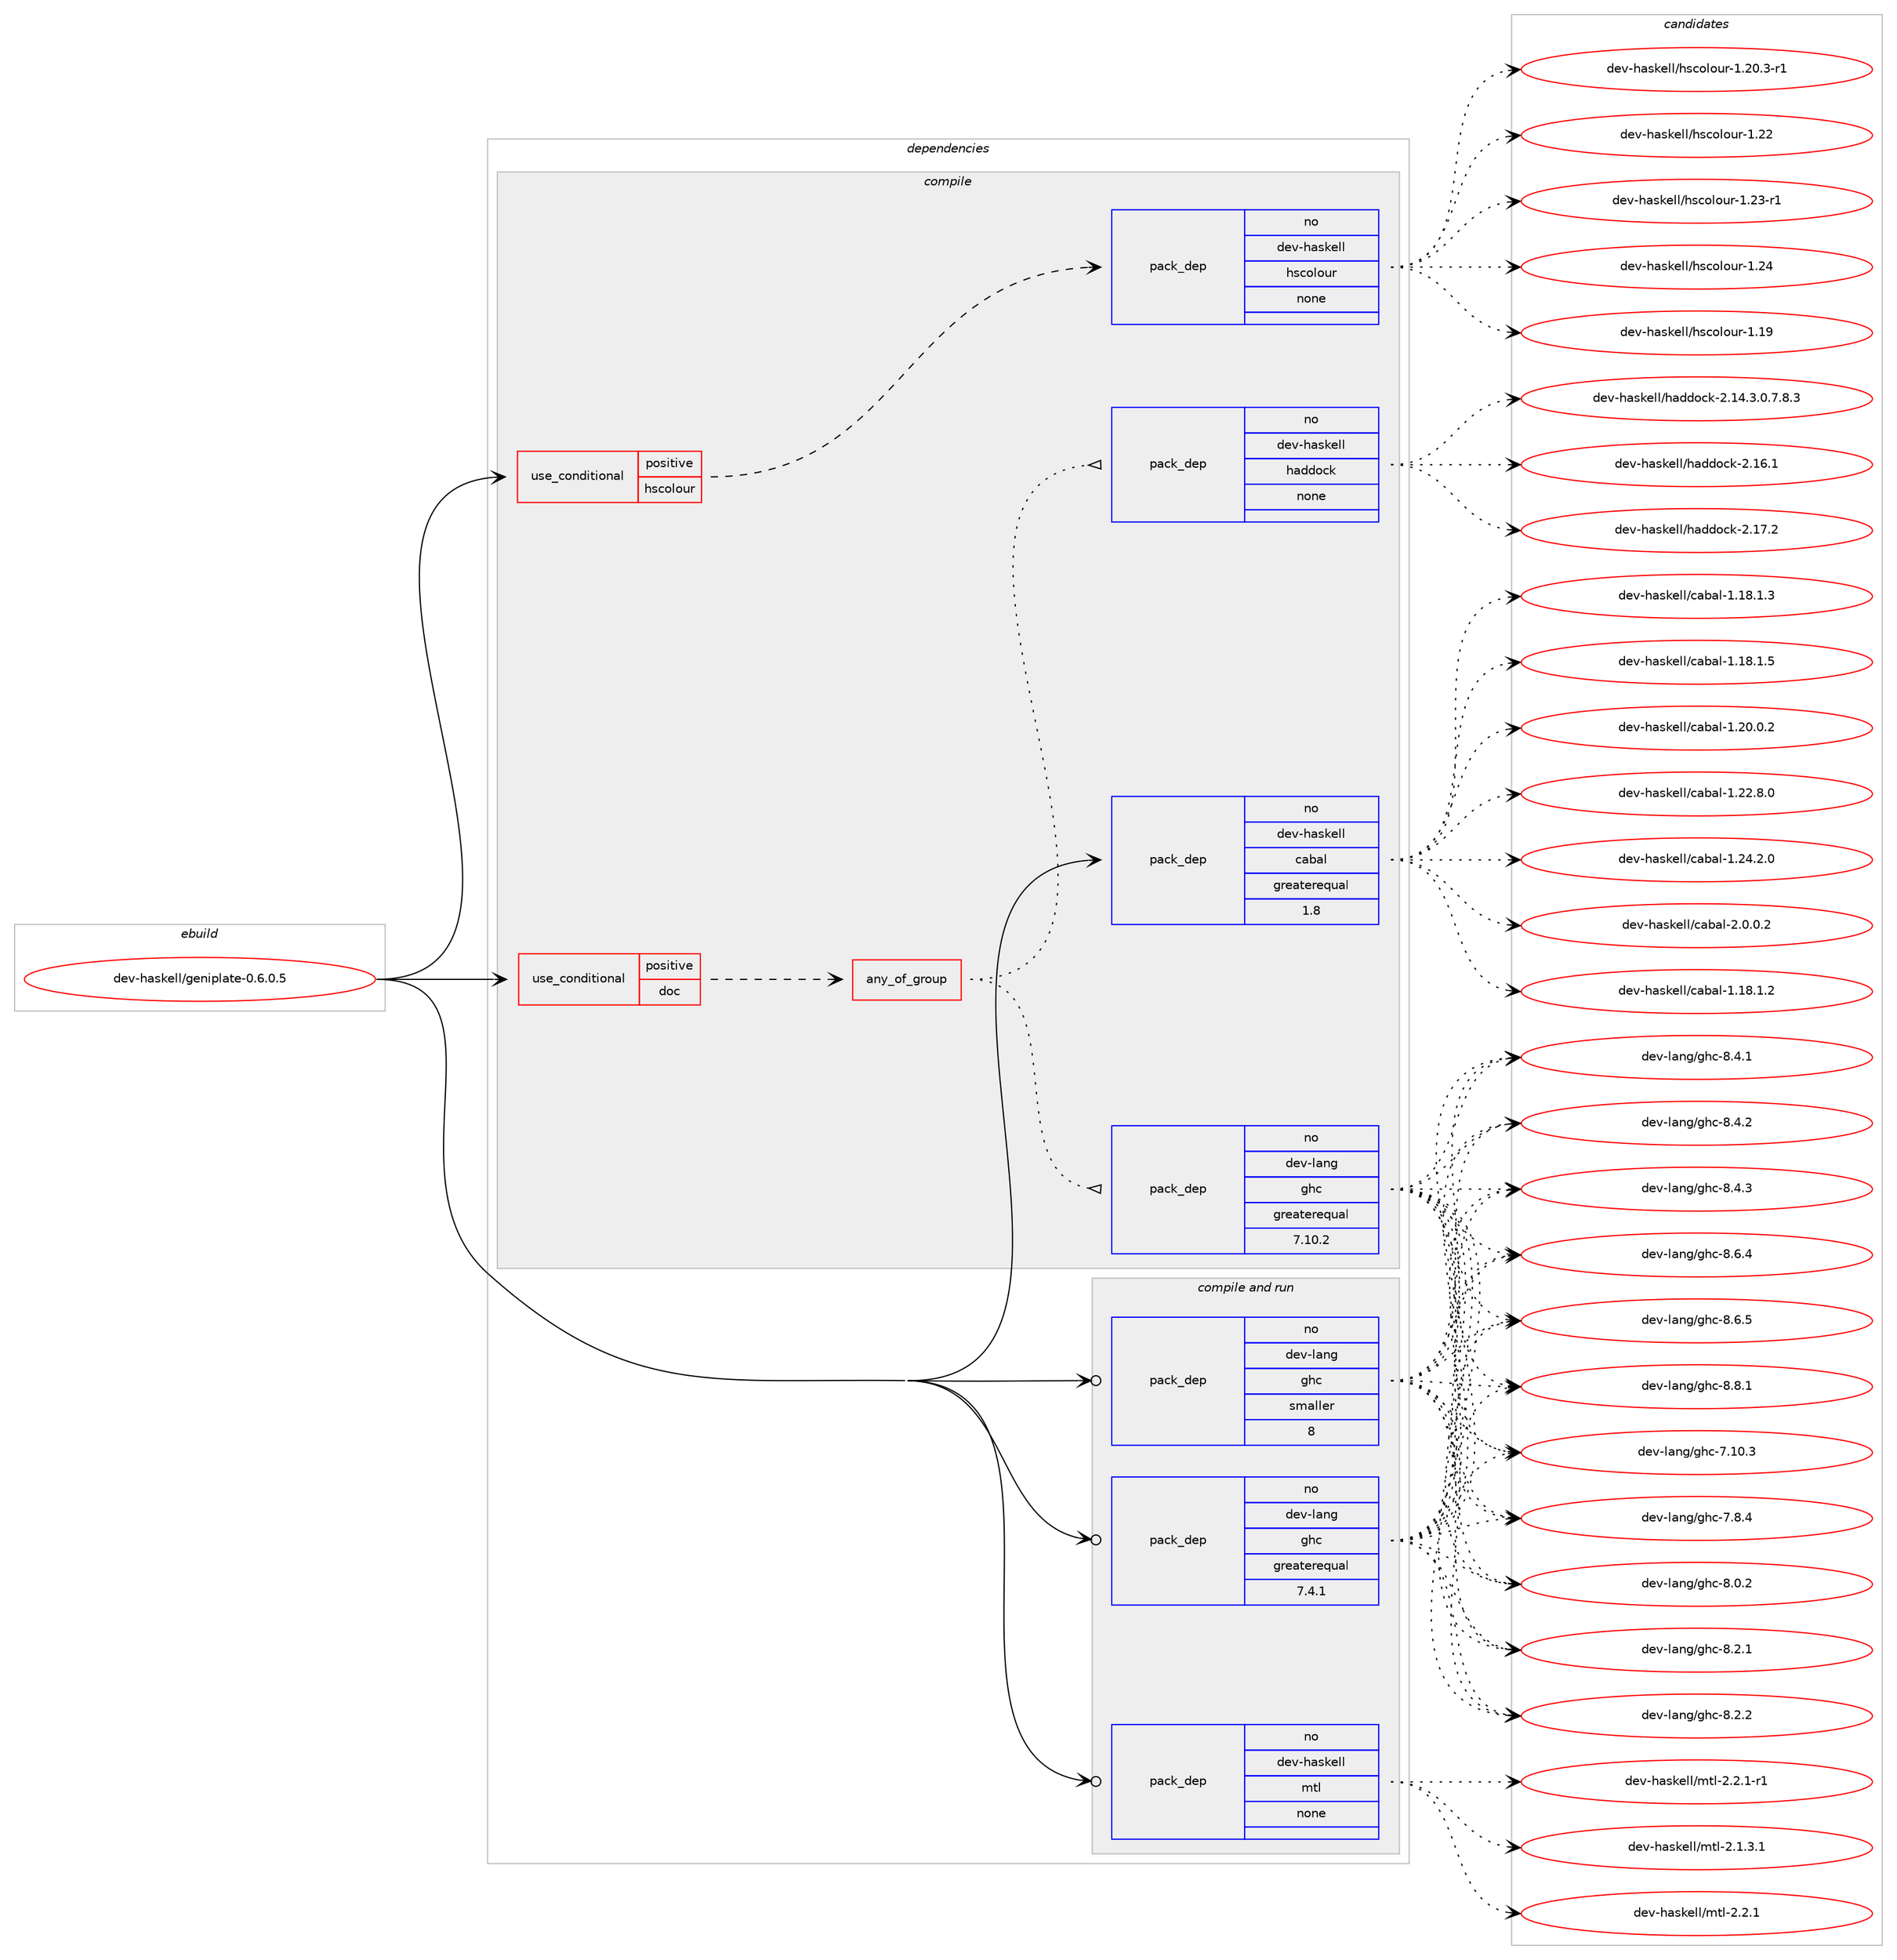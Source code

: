 digraph prolog {

# *************
# Graph options
# *************

newrank=true;
concentrate=true;
compound=true;
graph [rankdir=LR,fontname=Helvetica,fontsize=10,ranksep=1.5];#, ranksep=2.5, nodesep=0.2];
edge  [arrowhead=vee];
node  [fontname=Helvetica,fontsize=10];

# **********
# The ebuild
# **********

subgraph cluster_leftcol {
color=gray;
rank=same;
label=<<i>ebuild</i>>;
id [label="dev-haskell/geniplate-0.6.0.5", color=red, width=4, href="../dev-haskell/geniplate-0.6.0.5.svg"];
}

# ****************
# The dependencies
# ****************

subgraph cluster_midcol {
color=gray;
label=<<i>dependencies</i>>;
subgraph cluster_compile {
fillcolor="#eeeeee";
style=filled;
label=<<i>compile</i>>;
subgraph cond125789 {
dependency532962 [label=<<TABLE BORDER="0" CELLBORDER="1" CELLSPACING="0" CELLPADDING="4"><TR><TD ROWSPAN="3" CELLPADDING="10">use_conditional</TD></TR><TR><TD>positive</TD></TR><TR><TD>doc</TD></TR></TABLE>>, shape=none, color=red];
subgraph any9870 {
dependency532963 [label=<<TABLE BORDER="0" CELLBORDER="1" CELLSPACING="0" CELLPADDING="4"><TR><TD CELLPADDING="10">any_of_group</TD></TR></TABLE>>, shape=none, color=red];subgraph pack396946 {
dependency532964 [label=<<TABLE BORDER="0" CELLBORDER="1" CELLSPACING="0" CELLPADDING="4" WIDTH="220"><TR><TD ROWSPAN="6" CELLPADDING="30">pack_dep</TD></TR><TR><TD WIDTH="110">no</TD></TR><TR><TD>dev-haskell</TD></TR><TR><TD>haddock</TD></TR><TR><TD>none</TD></TR><TR><TD></TD></TR></TABLE>>, shape=none, color=blue];
}
dependency532963:e -> dependency532964:w [weight=20,style="dotted",arrowhead="oinv"];
subgraph pack396947 {
dependency532965 [label=<<TABLE BORDER="0" CELLBORDER="1" CELLSPACING="0" CELLPADDING="4" WIDTH="220"><TR><TD ROWSPAN="6" CELLPADDING="30">pack_dep</TD></TR><TR><TD WIDTH="110">no</TD></TR><TR><TD>dev-lang</TD></TR><TR><TD>ghc</TD></TR><TR><TD>greaterequal</TD></TR><TR><TD>7.10.2</TD></TR></TABLE>>, shape=none, color=blue];
}
dependency532963:e -> dependency532965:w [weight=20,style="dotted",arrowhead="oinv"];
}
dependency532962:e -> dependency532963:w [weight=20,style="dashed",arrowhead="vee"];
}
id:e -> dependency532962:w [weight=20,style="solid",arrowhead="vee"];
subgraph cond125790 {
dependency532966 [label=<<TABLE BORDER="0" CELLBORDER="1" CELLSPACING="0" CELLPADDING="4"><TR><TD ROWSPAN="3" CELLPADDING="10">use_conditional</TD></TR><TR><TD>positive</TD></TR><TR><TD>hscolour</TD></TR></TABLE>>, shape=none, color=red];
subgraph pack396948 {
dependency532967 [label=<<TABLE BORDER="0" CELLBORDER="1" CELLSPACING="0" CELLPADDING="4" WIDTH="220"><TR><TD ROWSPAN="6" CELLPADDING="30">pack_dep</TD></TR><TR><TD WIDTH="110">no</TD></TR><TR><TD>dev-haskell</TD></TR><TR><TD>hscolour</TD></TR><TR><TD>none</TD></TR><TR><TD></TD></TR></TABLE>>, shape=none, color=blue];
}
dependency532966:e -> dependency532967:w [weight=20,style="dashed",arrowhead="vee"];
}
id:e -> dependency532966:w [weight=20,style="solid",arrowhead="vee"];
subgraph pack396949 {
dependency532968 [label=<<TABLE BORDER="0" CELLBORDER="1" CELLSPACING="0" CELLPADDING="4" WIDTH="220"><TR><TD ROWSPAN="6" CELLPADDING="30">pack_dep</TD></TR><TR><TD WIDTH="110">no</TD></TR><TR><TD>dev-haskell</TD></TR><TR><TD>cabal</TD></TR><TR><TD>greaterequal</TD></TR><TR><TD>1.8</TD></TR></TABLE>>, shape=none, color=blue];
}
id:e -> dependency532968:w [weight=20,style="solid",arrowhead="vee"];
}
subgraph cluster_compileandrun {
fillcolor="#eeeeee";
style=filled;
label=<<i>compile and run</i>>;
subgraph pack396950 {
dependency532969 [label=<<TABLE BORDER="0" CELLBORDER="1" CELLSPACING="0" CELLPADDING="4" WIDTH="220"><TR><TD ROWSPAN="6" CELLPADDING="30">pack_dep</TD></TR><TR><TD WIDTH="110">no</TD></TR><TR><TD>dev-haskell</TD></TR><TR><TD>mtl</TD></TR><TR><TD>none</TD></TR><TR><TD></TD></TR></TABLE>>, shape=none, color=blue];
}
id:e -> dependency532969:w [weight=20,style="solid",arrowhead="odotvee"];
subgraph pack396951 {
dependency532970 [label=<<TABLE BORDER="0" CELLBORDER="1" CELLSPACING="0" CELLPADDING="4" WIDTH="220"><TR><TD ROWSPAN="6" CELLPADDING="30">pack_dep</TD></TR><TR><TD WIDTH="110">no</TD></TR><TR><TD>dev-lang</TD></TR><TR><TD>ghc</TD></TR><TR><TD>greaterequal</TD></TR><TR><TD>7.4.1</TD></TR></TABLE>>, shape=none, color=blue];
}
id:e -> dependency532970:w [weight=20,style="solid",arrowhead="odotvee"];
subgraph pack396952 {
dependency532971 [label=<<TABLE BORDER="0" CELLBORDER="1" CELLSPACING="0" CELLPADDING="4" WIDTH="220"><TR><TD ROWSPAN="6" CELLPADDING="30">pack_dep</TD></TR><TR><TD WIDTH="110">no</TD></TR><TR><TD>dev-lang</TD></TR><TR><TD>ghc</TD></TR><TR><TD>smaller</TD></TR><TR><TD>8</TD></TR></TABLE>>, shape=none, color=blue];
}
id:e -> dependency532971:w [weight=20,style="solid",arrowhead="odotvee"];
}
subgraph cluster_run {
fillcolor="#eeeeee";
style=filled;
label=<<i>run</i>>;
}
}

# **************
# The candidates
# **************

subgraph cluster_choices {
rank=same;
color=gray;
label=<<i>candidates</i>>;

subgraph choice396946 {
color=black;
nodesep=1;
choice1001011184510497115107101108108471049710010011199107455046495246514648465546564651 [label="dev-haskell/haddock-2.14.3.0.7.8.3", color=red, width=4,href="../dev-haskell/haddock-2.14.3.0.7.8.3.svg"];
choice100101118451049711510710110810847104971001001119910745504649544649 [label="dev-haskell/haddock-2.16.1", color=red, width=4,href="../dev-haskell/haddock-2.16.1.svg"];
choice100101118451049711510710110810847104971001001119910745504649554650 [label="dev-haskell/haddock-2.17.2", color=red, width=4,href="../dev-haskell/haddock-2.17.2.svg"];
dependency532964:e -> choice1001011184510497115107101108108471049710010011199107455046495246514648465546564651:w [style=dotted,weight="100"];
dependency532964:e -> choice100101118451049711510710110810847104971001001119910745504649544649:w [style=dotted,weight="100"];
dependency532964:e -> choice100101118451049711510710110810847104971001001119910745504649554650:w [style=dotted,weight="100"];
}
subgraph choice396947 {
color=black;
nodesep=1;
choice1001011184510897110103471031049945554649484651 [label="dev-lang/ghc-7.10.3", color=red, width=4,href="../dev-lang/ghc-7.10.3.svg"];
choice10010111845108971101034710310499455546564652 [label="dev-lang/ghc-7.8.4", color=red, width=4,href="../dev-lang/ghc-7.8.4.svg"];
choice10010111845108971101034710310499455646484650 [label="dev-lang/ghc-8.0.2", color=red, width=4,href="../dev-lang/ghc-8.0.2.svg"];
choice10010111845108971101034710310499455646504649 [label="dev-lang/ghc-8.2.1", color=red, width=4,href="../dev-lang/ghc-8.2.1.svg"];
choice10010111845108971101034710310499455646504650 [label="dev-lang/ghc-8.2.2", color=red, width=4,href="../dev-lang/ghc-8.2.2.svg"];
choice10010111845108971101034710310499455646524649 [label="dev-lang/ghc-8.4.1", color=red, width=4,href="../dev-lang/ghc-8.4.1.svg"];
choice10010111845108971101034710310499455646524650 [label="dev-lang/ghc-8.4.2", color=red, width=4,href="../dev-lang/ghc-8.4.2.svg"];
choice10010111845108971101034710310499455646524651 [label="dev-lang/ghc-8.4.3", color=red, width=4,href="../dev-lang/ghc-8.4.3.svg"];
choice10010111845108971101034710310499455646544652 [label="dev-lang/ghc-8.6.4", color=red, width=4,href="../dev-lang/ghc-8.6.4.svg"];
choice10010111845108971101034710310499455646544653 [label="dev-lang/ghc-8.6.5", color=red, width=4,href="../dev-lang/ghc-8.6.5.svg"];
choice10010111845108971101034710310499455646564649 [label="dev-lang/ghc-8.8.1", color=red, width=4,href="../dev-lang/ghc-8.8.1.svg"];
dependency532965:e -> choice1001011184510897110103471031049945554649484651:w [style=dotted,weight="100"];
dependency532965:e -> choice10010111845108971101034710310499455546564652:w [style=dotted,weight="100"];
dependency532965:e -> choice10010111845108971101034710310499455646484650:w [style=dotted,weight="100"];
dependency532965:e -> choice10010111845108971101034710310499455646504649:w [style=dotted,weight="100"];
dependency532965:e -> choice10010111845108971101034710310499455646504650:w [style=dotted,weight="100"];
dependency532965:e -> choice10010111845108971101034710310499455646524649:w [style=dotted,weight="100"];
dependency532965:e -> choice10010111845108971101034710310499455646524650:w [style=dotted,weight="100"];
dependency532965:e -> choice10010111845108971101034710310499455646524651:w [style=dotted,weight="100"];
dependency532965:e -> choice10010111845108971101034710310499455646544652:w [style=dotted,weight="100"];
dependency532965:e -> choice10010111845108971101034710310499455646544653:w [style=dotted,weight="100"];
dependency532965:e -> choice10010111845108971101034710310499455646564649:w [style=dotted,weight="100"];
}
subgraph choice396948 {
color=black;
nodesep=1;
choice100101118451049711510710110810847104115991111081111171144549464957 [label="dev-haskell/hscolour-1.19", color=red, width=4,href="../dev-haskell/hscolour-1.19.svg"];
choice10010111845104971151071011081084710411599111108111117114454946504846514511449 [label="dev-haskell/hscolour-1.20.3-r1", color=red, width=4,href="../dev-haskell/hscolour-1.20.3-r1.svg"];
choice100101118451049711510710110810847104115991111081111171144549465050 [label="dev-haskell/hscolour-1.22", color=red, width=4,href="../dev-haskell/hscolour-1.22.svg"];
choice1001011184510497115107101108108471041159911110811111711445494650514511449 [label="dev-haskell/hscolour-1.23-r1", color=red, width=4,href="../dev-haskell/hscolour-1.23-r1.svg"];
choice100101118451049711510710110810847104115991111081111171144549465052 [label="dev-haskell/hscolour-1.24", color=red, width=4,href="../dev-haskell/hscolour-1.24.svg"];
dependency532967:e -> choice100101118451049711510710110810847104115991111081111171144549464957:w [style=dotted,weight="100"];
dependency532967:e -> choice10010111845104971151071011081084710411599111108111117114454946504846514511449:w [style=dotted,weight="100"];
dependency532967:e -> choice100101118451049711510710110810847104115991111081111171144549465050:w [style=dotted,weight="100"];
dependency532967:e -> choice1001011184510497115107101108108471041159911110811111711445494650514511449:w [style=dotted,weight="100"];
dependency532967:e -> choice100101118451049711510710110810847104115991111081111171144549465052:w [style=dotted,weight="100"];
}
subgraph choice396949 {
color=black;
nodesep=1;
choice10010111845104971151071011081084799979897108454946495646494650 [label="dev-haskell/cabal-1.18.1.2", color=red, width=4,href="../dev-haskell/cabal-1.18.1.2.svg"];
choice10010111845104971151071011081084799979897108454946495646494651 [label="dev-haskell/cabal-1.18.1.3", color=red, width=4,href="../dev-haskell/cabal-1.18.1.3.svg"];
choice10010111845104971151071011081084799979897108454946495646494653 [label="dev-haskell/cabal-1.18.1.5", color=red, width=4,href="../dev-haskell/cabal-1.18.1.5.svg"];
choice10010111845104971151071011081084799979897108454946504846484650 [label="dev-haskell/cabal-1.20.0.2", color=red, width=4,href="../dev-haskell/cabal-1.20.0.2.svg"];
choice10010111845104971151071011081084799979897108454946505046564648 [label="dev-haskell/cabal-1.22.8.0", color=red, width=4,href="../dev-haskell/cabal-1.22.8.0.svg"];
choice10010111845104971151071011081084799979897108454946505246504648 [label="dev-haskell/cabal-1.24.2.0", color=red, width=4,href="../dev-haskell/cabal-1.24.2.0.svg"];
choice100101118451049711510710110810847999798971084550464846484650 [label="dev-haskell/cabal-2.0.0.2", color=red, width=4,href="../dev-haskell/cabal-2.0.0.2.svg"];
dependency532968:e -> choice10010111845104971151071011081084799979897108454946495646494650:w [style=dotted,weight="100"];
dependency532968:e -> choice10010111845104971151071011081084799979897108454946495646494651:w [style=dotted,weight="100"];
dependency532968:e -> choice10010111845104971151071011081084799979897108454946495646494653:w [style=dotted,weight="100"];
dependency532968:e -> choice10010111845104971151071011081084799979897108454946504846484650:w [style=dotted,weight="100"];
dependency532968:e -> choice10010111845104971151071011081084799979897108454946505046564648:w [style=dotted,weight="100"];
dependency532968:e -> choice10010111845104971151071011081084799979897108454946505246504648:w [style=dotted,weight="100"];
dependency532968:e -> choice100101118451049711510710110810847999798971084550464846484650:w [style=dotted,weight="100"];
}
subgraph choice396950 {
color=black;
nodesep=1;
choice1001011184510497115107101108108471091161084550464946514649 [label="dev-haskell/mtl-2.1.3.1", color=red, width=4,href="../dev-haskell/mtl-2.1.3.1.svg"];
choice100101118451049711510710110810847109116108455046504649 [label="dev-haskell/mtl-2.2.1", color=red, width=4,href="../dev-haskell/mtl-2.2.1.svg"];
choice1001011184510497115107101108108471091161084550465046494511449 [label="dev-haskell/mtl-2.2.1-r1", color=red, width=4,href="../dev-haskell/mtl-2.2.1-r1.svg"];
dependency532969:e -> choice1001011184510497115107101108108471091161084550464946514649:w [style=dotted,weight="100"];
dependency532969:e -> choice100101118451049711510710110810847109116108455046504649:w [style=dotted,weight="100"];
dependency532969:e -> choice1001011184510497115107101108108471091161084550465046494511449:w [style=dotted,weight="100"];
}
subgraph choice396951 {
color=black;
nodesep=1;
choice1001011184510897110103471031049945554649484651 [label="dev-lang/ghc-7.10.3", color=red, width=4,href="../dev-lang/ghc-7.10.3.svg"];
choice10010111845108971101034710310499455546564652 [label="dev-lang/ghc-7.8.4", color=red, width=4,href="../dev-lang/ghc-7.8.4.svg"];
choice10010111845108971101034710310499455646484650 [label="dev-lang/ghc-8.0.2", color=red, width=4,href="../dev-lang/ghc-8.0.2.svg"];
choice10010111845108971101034710310499455646504649 [label="dev-lang/ghc-8.2.1", color=red, width=4,href="../dev-lang/ghc-8.2.1.svg"];
choice10010111845108971101034710310499455646504650 [label="dev-lang/ghc-8.2.2", color=red, width=4,href="../dev-lang/ghc-8.2.2.svg"];
choice10010111845108971101034710310499455646524649 [label="dev-lang/ghc-8.4.1", color=red, width=4,href="../dev-lang/ghc-8.4.1.svg"];
choice10010111845108971101034710310499455646524650 [label="dev-lang/ghc-8.4.2", color=red, width=4,href="../dev-lang/ghc-8.4.2.svg"];
choice10010111845108971101034710310499455646524651 [label="dev-lang/ghc-8.4.3", color=red, width=4,href="../dev-lang/ghc-8.4.3.svg"];
choice10010111845108971101034710310499455646544652 [label="dev-lang/ghc-8.6.4", color=red, width=4,href="../dev-lang/ghc-8.6.4.svg"];
choice10010111845108971101034710310499455646544653 [label="dev-lang/ghc-8.6.5", color=red, width=4,href="../dev-lang/ghc-8.6.5.svg"];
choice10010111845108971101034710310499455646564649 [label="dev-lang/ghc-8.8.1", color=red, width=4,href="../dev-lang/ghc-8.8.1.svg"];
dependency532970:e -> choice1001011184510897110103471031049945554649484651:w [style=dotted,weight="100"];
dependency532970:e -> choice10010111845108971101034710310499455546564652:w [style=dotted,weight="100"];
dependency532970:e -> choice10010111845108971101034710310499455646484650:w [style=dotted,weight="100"];
dependency532970:e -> choice10010111845108971101034710310499455646504649:w [style=dotted,weight="100"];
dependency532970:e -> choice10010111845108971101034710310499455646504650:w [style=dotted,weight="100"];
dependency532970:e -> choice10010111845108971101034710310499455646524649:w [style=dotted,weight="100"];
dependency532970:e -> choice10010111845108971101034710310499455646524650:w [style=dotted,weight="100"];
dependency532970:e -> choice10010111845108971101034710310499455646524651:w [style=dotted,weight="100"];
dependency532970:e -> choice10010111845108971101034710310499455646544652:w [style=dotted,weight="100"];
dependency532970:e -> choice10010111845108971101034710310499455646544653:w [style=dotted,weight="100"];
dependency532970:e -> choice10010111845108971101034710310499455646564649:w [style=dotted,weight="100"];
}
subgraph choice396952 {
color=black;
nodesep=1;
choice1001011184510897110103471031049945554649484651 [label="dev-lang/ghc-7.10.3", color=red, width=4,href="../dev-lang/ghc-7.10.3.svg"];
choice10010111845108971101034710310499455546564652 [label="dev-lang/ghc-7.8.4", color=red, width=4,href="../dev-lang/ghc-7.8.4.svg"];
choice10010111845108971101034710310499455646484650 [label="dev-lang/ghc-8.0.2", color=red, width=4,href="../dev-lang/ghc-8.0.2.svg"];
choice10010111845108971101034710310499455646504649 [label="dev-lang/ghc-8.2.1", color=red, width=4,href="../dev-lang/ghc-8.2.1.svg"];
choice10010111845108971101034710310499455646504650 [label="dev-lang/ghc-8.2.2", color=red, width=4,href="../dev-lang/ghc-8.2.2.svg"];
choice10010111845108971101034710310499455646524649 [label="dev-lang/ghc-8.4.1", color=red, width=4,href="../dev-lang/ghc-8.4.1.svg"];
choice10010111845108971101034710310499455646524650 [label="dev-lang/ghc-8.4.2", color=red, width=4,href="../dev-lang/ghc-8.4.2.svg"];
choice10010111845108971101034710310499455646524651 [label="dev-lang/ghc-8.4.3", color=red, width=4,href="../dev-lang/ghc-8.4.3.svg"];
choice10010111845108971101034710310499455646544652 [label="dev-lang/ghc-8.6.4", color=red, width=4,href="../dev-lang/ghc-8.6.4.svg"];
choice10010111845108971101034710310499455646544653 [label="dev-lang/ghc-8.6.5", color=red, width=4,href="../dev-lang/ghc-8.6.5.svg"];
choice10010111845108971101034710310499455646564649 [label="dev-lang/ghc-8.8.1", color=red, width=4,href="../dev-lang/ghc-8.8.1.svg"];
dependency532971:e -> choice1001011184510897110103471031049945554649484651:w [style=dotted,weight="100"];
dependency532971:e -> choice10010111845108971101034710310499455546564652:w [style=dotted,weight="100"];
dependency532971:e -> choice10010111845108971101034710310499455646484650:w [style=dotted,weight="100"];
dependency532971:e -> choice10010111845108971101034710310499455646504649:w [style=dotted,weight="100"];
dependency532971:e -> choice10010111845108971101034710310499455646504650:w [style=dotted,weight="100"];
dependency532971:e -> choice10010111845108971101034710310499455646524649:w [style=dotted,weight="100"];
dependency532971:e -> choice10010111845108971101034710310499455646524650:w [style=dotted,weight="100"];
dependency532971:e -> choice10010111845108971101034710310499455646524651:w [style=dotted,weight="100"];
dependency532971:e -> choice10010111845108971101034710310499455646544652:w [style=dotted,weight="100"];
dependency532971:e -> choice10010111845108971101034710310499455646544653:w [style=dotted,weight="100"];
dependency532971:e -> choice10010111845108971101034710310499455646564649:w [style=dotted,weight="100"];
}
}

}
